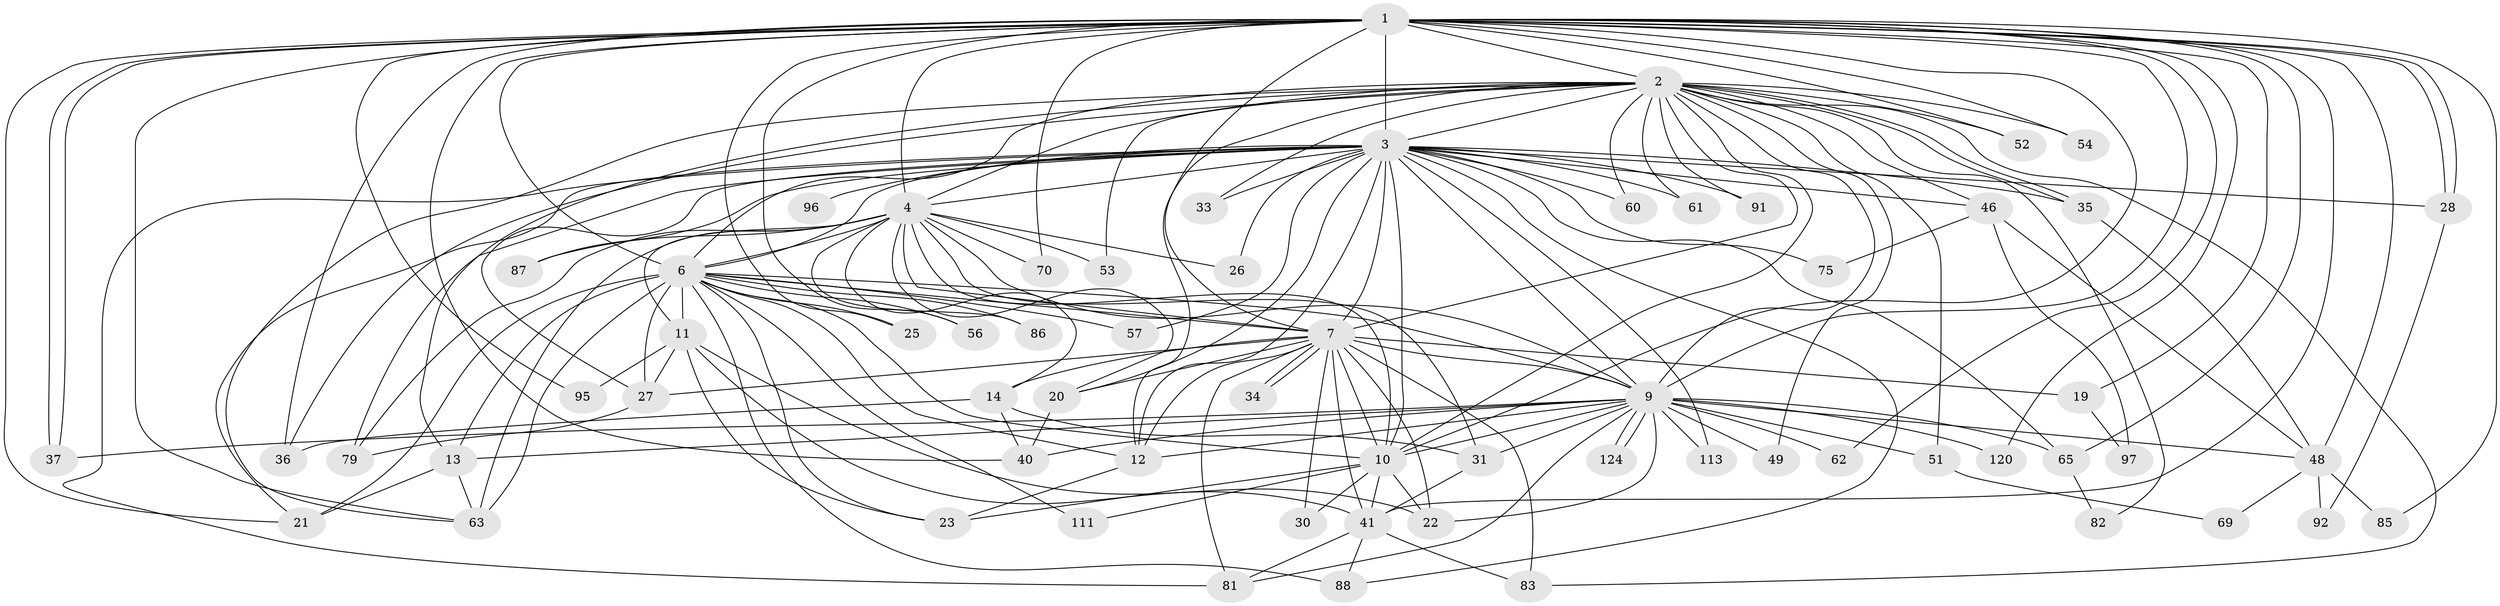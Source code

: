 // original degree distribution, {35: 0.0078125, 27: 0.0078125, 30: 0.015625, 21: 0.015625, 15: 0.0078125, 24: 0.0078125, 20: 0.0078125, 16: 0.0078125, 7: 0.015625, 4: 0.09375, 5: 0.0546875, 2: 0.5546875, 3: 0.1875, 6: 0.015625}
// Generated by graph-tools (version 1.1) at 2025/14/03/09/25 04:14:13]
// undirected, 64 vertices, 173 edges
graph export_dot {
graph [start="1"]
  node [color=gray90,style=filled];
  1;
  2;
  3 [super="+84+5+15+18+17"];
  4 [super="+47"];
  6;
  7 [super="+64+8+103+105+127+115+16"];
  9;
  10;
  11;
  12 [super="+109+42+59"];
  13 [super="+107+71"];
  14;
  19;
  20 [super="+32"];
  21;
  22 [super="+78"];
  23 [super="+74"];
  25;
  26;
  27 [super="+39"];
  28 [super="+106"];
  30;
  31 [super="+89"];
  33;
  34;
  35 [super="+104+100"];
  36 [super="+44"];
  37 [super="+72"];
  40 [super="+121+66"];
  41 [super="+112+68+94"];
  46 [super="+116"];
  48 [super="+55"];
  49;
  51;
  52;
  53;
  54 [super="+119"];
  56;
  57;
  60;
  61;
  62;
  63 [super="+76+67+90"];
  65 [super="+128"];
  69;
  70;
  75;
  79 [super="+98"];
  81 [super="+102"];
  82;
  83;
  85;
  86;
  87;
  88 [super="+118"];
  91;
  92;
  95;
  96;
  97;
  111;
  113;
  120;
  124;
  1 -- 2;
  1 -- 3 [weight=4];
  1 -- 4;
  1 -- 6;
  1 -- 7 [weight=3];
  1 -- 9;
  1 -- 10;
  1 -- 19;
  1 -- 21;
  1 -- 25;
  1 -- 28;
  1 -- 28;
  1 -- 36;
  1 -- 37;
  1 -- 37;
  1 -- 40;
  1 -- 48;
  1 -- 52;
  1 -- 54 [weight=2];
  1 -- 56;
  1 -- 62;
  1 -- 63;
  1 -- 65;
  1 -- 70;
  1 -- 85;
  1 -- 95;
  1 -- 120;
  1 -- 41 [weight=2];
  2 -- 3 [weight=2];
  2 -- 4;
  2 -- 6;
  2 -- 7 [weight=2];
  2 -- 9;
  2 -- 10;
  2 -- 33;
  2 -- 35;
  2 -- 35;
  2 -- 36;
  2 -- 49;
  2 -- 51;
  2 -- 52;
  2 -- 53;
  2 -- 54;
  2 -- 60;
  2 -- 61;
  2 -- 82;
  2 -- 83;
  2 -- 91;
  2 -- 46;
  2 -- 12;
  2 -- 13;
  2 -- 63;
  3 -- 4 [weight=2];
  3 -- 6 [weight=2];
  3 -- 7 [weight=10];
  3 -- 9 [weight=3];
  3 -- 10 [weight=2];
  3 -- 12;
  3 -- 26;
  3 -- 27;
  3 -- 46 [weight=2];
  3 -- 65;
  3 -- 81;
  3 -- 87;
  3 -- 88;
  3 -- 96 [weight=2];
  3 -- 113;
  3 -- 35;
  3 -- 20;
  3 -- 91;
  3 -- 61;
  3 -- 28;
  3 -- 33;
  3 -- 21;
  3 -- 57;
  3 -- 75;
  3 -- 60;
  3 -- 79;
  4 -- 6;
  4 -- 7 [weight=2];
  4 -- 9;
  4 -- 10;
  4 -- 11;
  4 -- 14;
  4 -- 26;
  4 -- 31 [weight=2];
  4 -- 53;
  4 -- 70;
  4 -- 79;
  4 -- 86;
  4 -- 87;
  4 -- 20;
  4 -- 63;
  6 -- 7 [weight=2];
  6 -- 9;
  6 -- 10;
  6 -- 11;
  6 -- 13;
  6 -- 21;
  6 -- 23;
  6 -- 25;
  6 -- 56;
  6 -- 57;
  6 -- 63 [weight=2];
  6 -- 86;
  6 -- 88 [weight=2];
  6 -- 111;
  6 -- 12;
  6 -- 27;
  7 -- 9 [weight=5];
  7 -- 10 [weight=4];
  7 -- 14;
  7 -- 20 [weight=2];
  7 -- 27;
  7 -- 34;
  7 -- 34;
  7 -- 81;
  7 -- 12;
  7 -- 41;
  7 -- 83;
  7 -- 19;
  7 -- 22;
  7 -- 30;
  9 -- 10;
  9 -- 12 [weight=2];
  9 -- 13;
  9 -- 22;
  9 -- 31;
  9 -- 40;
  9 -- 48;
  9 -- 49;
  9 -- 51;
  9 -- 62;
  9 -- 113;
  9 -- 120;
  9 -- 124;
  9 -- 124;
  9 -- 65;
  9 -- 37;
  9 -- 81;
  10 -- 23;
  10 -- 30;
  10 -- 41;
  10 -- 111;
  10 -- 22;
  11 -- 41;
  11 -- 95;
  11 -- 22;
  11 -- 27;
  11 -- 23;
  12 -- 23;
  13 -- 21;
  13 -- 63;
  14 -- 40;
  14 -- 31;
  14 -- 36;
  19 -- 97;
  20 -- 40;
  27 -- 79 [weight=2];
  28 -- 92;
  31 -- 41;
  35 -- 48;
  41 -- 83;
  41 -- 81;
  41 -- 88;
  46 -- 75;
  46 -- 97;
  46 -- 48;
  48 -- 69;
  48 -- 92;
  48 -- 85;
  51 -- 69;
  65 -- 82;
}
